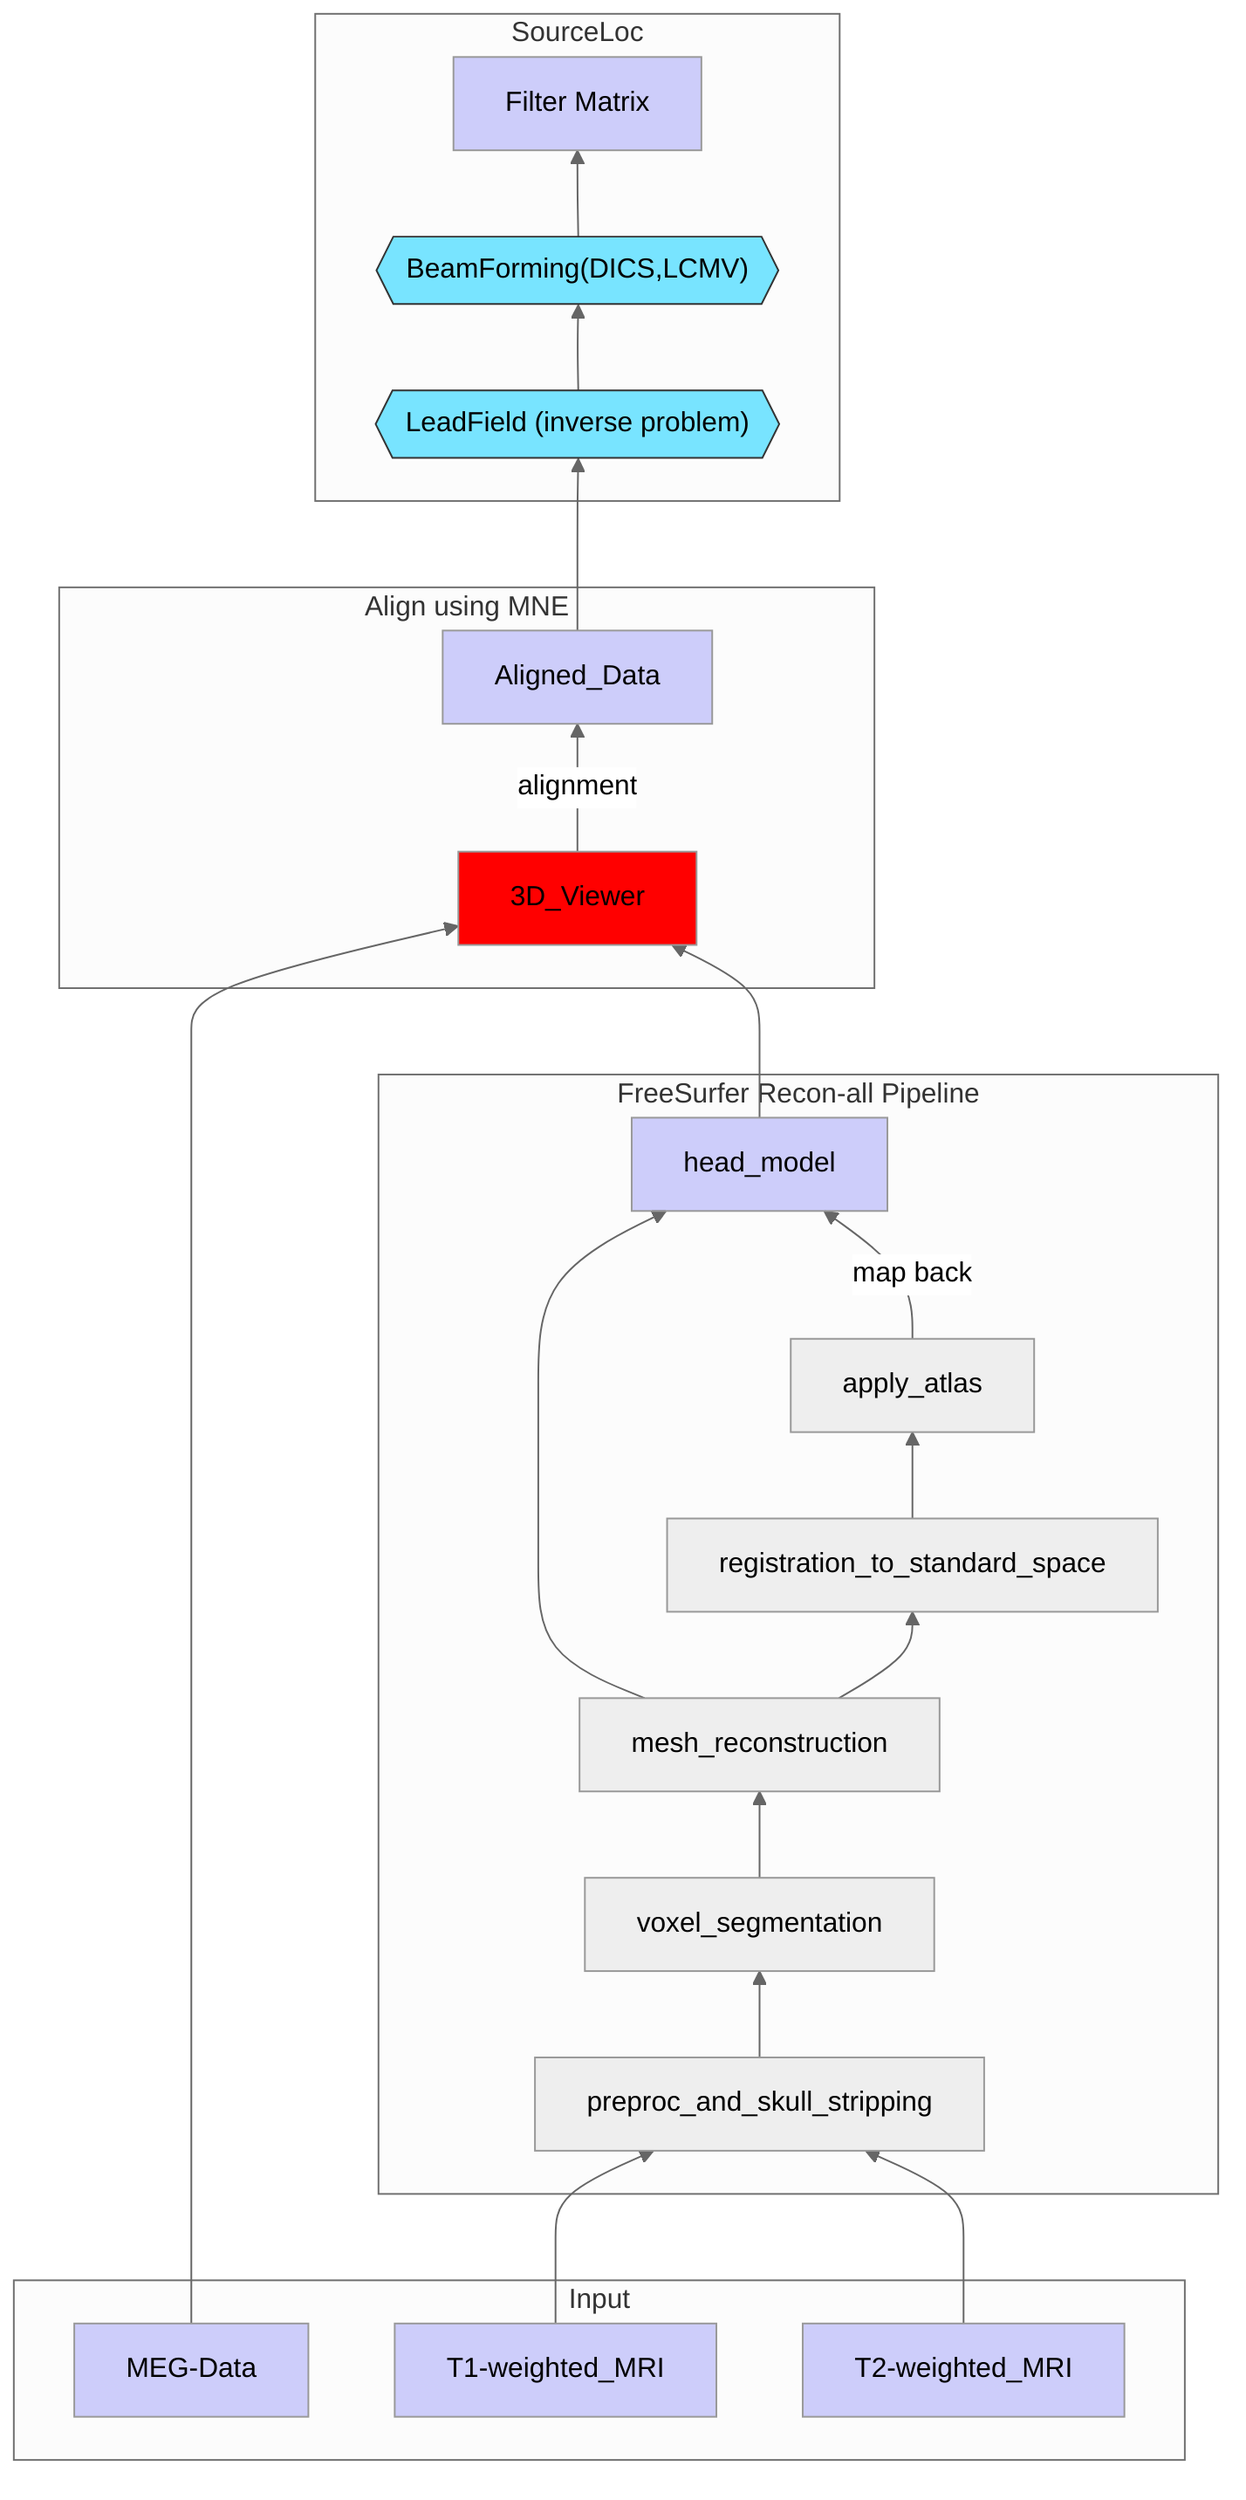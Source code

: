 %%{init: {'theme':'neutral'}}%%
graph BT

    %% projected development sub-units
    classDef DevUNIT fill:#78e4ff,stroke:#333,stroke-width:1px;
    %% external dependencies
    classDef EXTERN fill:red;
    %% input data
    classDef DATA fill:#1010EE33;

    subgraph Input
    MEG-Data
    T1-weighted_MRI
    T2-weighted_MRI
    end
    
    subgraph FreeSurfer Recon-all Pipeline
    T1-weighted_MRI --> preproc_and_skull_stripping
    T2-weighted_MRI --> preproc_and_skull_stripping
    preproc_and_skull_stripping --> voxel_segmentation
    voxel_segmentation --> mesh_reconstruction
    mesh_reconstruction --> head_model
    mesh_reconstruction --> registration_to_standard_space
    registration_to_standard_space --> apply_atlas
    apply_atlas --map back--> head_model
    head_model
    end
    
    
    subgraph Align using MNE
    MEG-Data --> 3D_Viewer
    head_model --> 3D_Viewer
    3D_Viewer --alignment--> Aligned_Data
    end
    
    subgraph SourceLoc
    Aligned_Data -->LF{{"LeadField (inverse problem)"}}
    LF --> BF{{"BeamForming(DICS,LCMV)"}}
    BF-->FilterMatrix["Filter Matrix"]
    end


    class Viewer,HM,Segm,Atlas,MNE,BF,LF DevUNIT;
    class FreeSurfer,3D_Viewer EXTERN;
    class MEG-Data,T1-weighted_MRI,T2-weighted_MRI,Aligned_Data,FilterMatrix,head_model DATA;